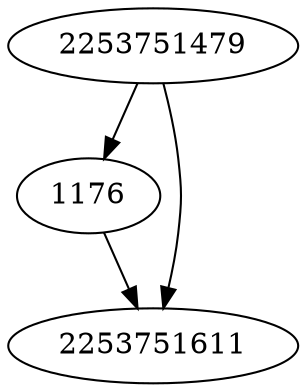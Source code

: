 strict digraph  {
1176;
2253751611;
2253751479;
1176 -> 2253751611;
2253751479 -> 2253751611;
2253751479 -> 1176;
}
